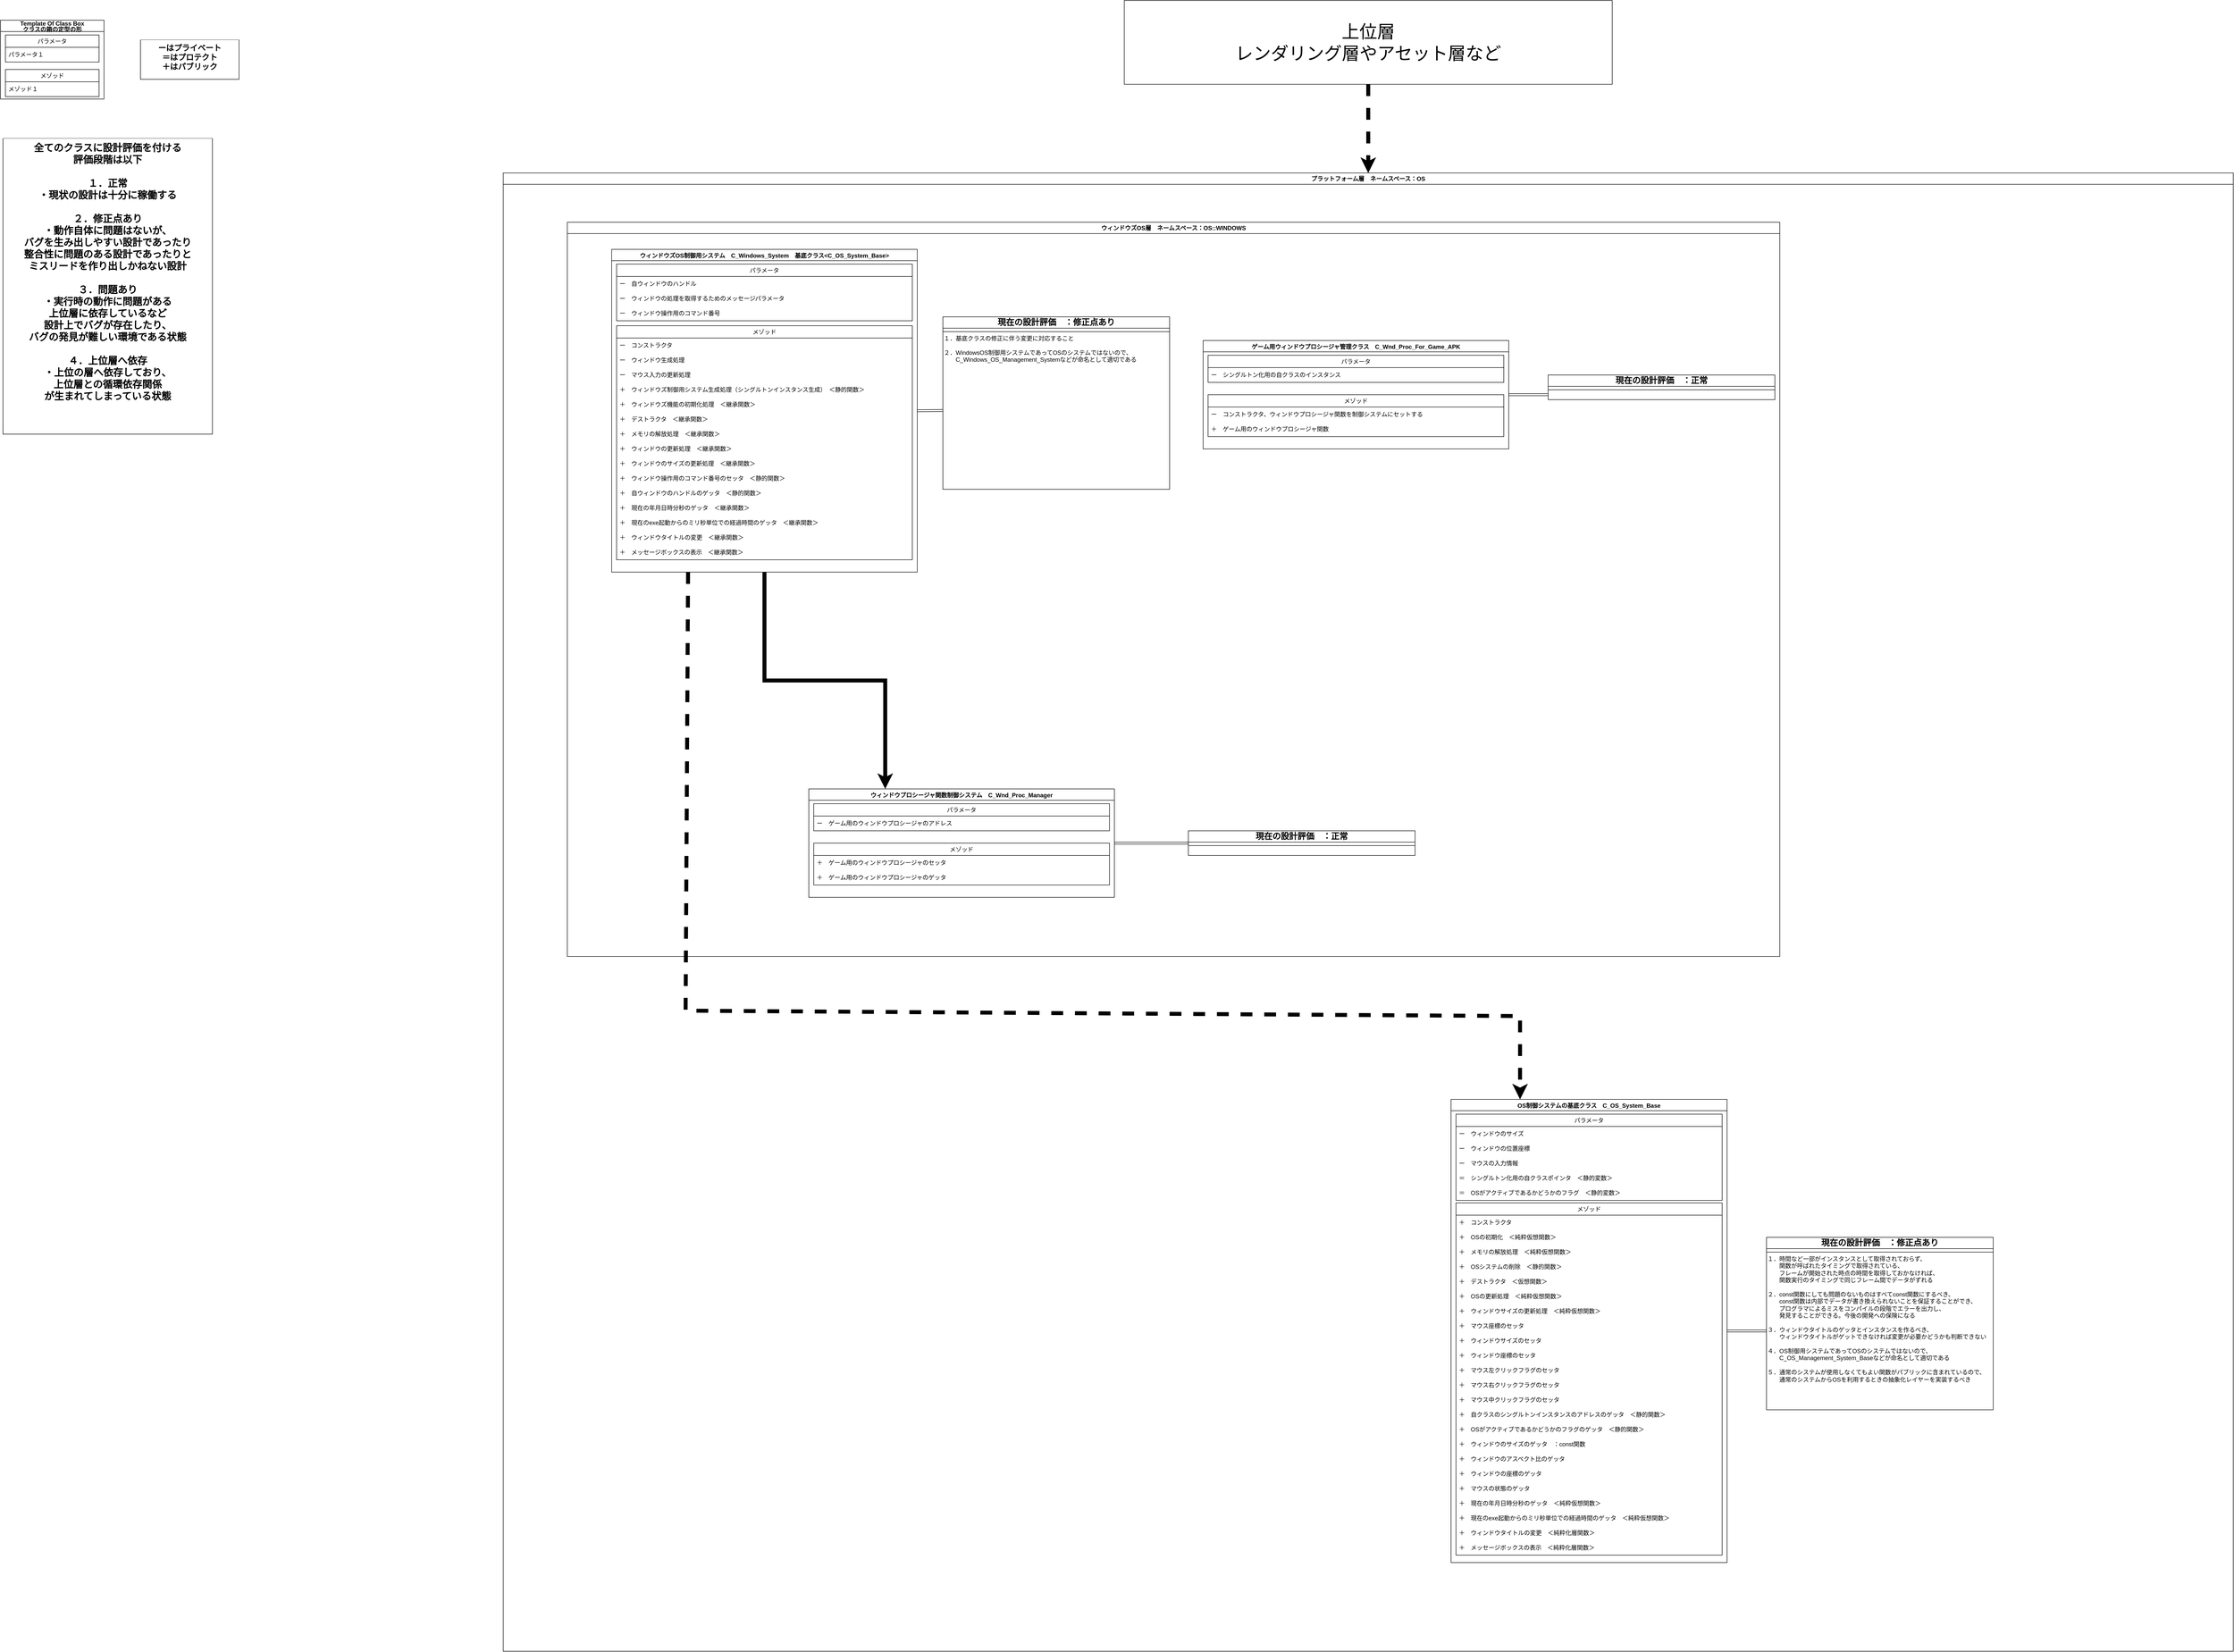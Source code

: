 <mxfile version="23.0.2" type="device">
  <diagram name="ver.1.0.0" id="rUNOVL-YZ9ixlKsIOIGU">
    <mxGraphModel dx="2206" dy="1286" grid="1" gridSize="10" guides="1" tooltips="1" connect="1" arrows="1" fold="1" page="1" pageScale="1" pageWidth="827" pageHeight="1169" math="0" shadow="0">
      <root>
        <mxCell id="0" />
        <mxCell id="1" parent="0" />
        <mxCell id="BZFop_Z_mp7bM7QsDtb2-1" value="&lt;p style=&quot;line-height: 100%;&quot;&gt;&lt;font style=&quot;font-size: 12px;&quot;&gt;Template Of Class Box&lt;br&gt;クラスの箱の定型の形&lt;/font&gt;&lt;/p&gt;" style="swimlane;whiteSpace=wrap;html=1;swimlaneFillColor=default;" parent="1" vertex="1">
          <mxGeometry x="30" y="40" width="210" height="160" as="geometry" />
        </mxCell>
        <mxCell id="BZFop_Z_mp7bM7QsDtb2-14" value="パラメータ" style="swimlane;fontStyle=0;childLayout=stackLayout;horizontal=1;startSize=25;horizontalStack=0;resizeParent=1;resizeParentMax=0;resizeLast=0;collapsible=1;marginBottom=0;whiteSpace=wrap;html=1;" parent="BZFop_Z_mp7bM7QsDtb2-1" vertex="1">
          <mxGeometry x="10" y="30" width="190" height="55" as="geometry" />
        </mxCell>
        <mxCell id="BZFop_Z_mp7bM7QsDtb2-16" value="パラメータ１" style="text;strokeColor=none;fillColor=none;align=left;verticalAlign=middle;spacingLeft=4;spacingRight=4;overflow=hidden;points=[[0,0.5],[1,0.5]];portConstraint=eastwest;rotatable=0;whiteSpace=wrap;html=1;" parent="BZFop_Z_mp7bM7QsDtb2-14" vertex="1">
          <mxGeometry y="25" width="190" height="30" as="geometry" />
        </mxCell>
        <mxCell id="BZFop_Z_mp7bM7QsDtb2-19" value="メゾッド" style="swimlane;fontStyle=0;childLayout=stackLayout;horizontal=1;startSize=25;horizontalStack=0;resizeParent=1;resizeParentMax=0;resizeLast=0;collapsible=1;marginBottom=0;whiteSpace=wrap;html=1;" parent="BZFop_Z_mp7bM7QsDtb2-1" vertex="1">
          <mxGeometry x="10" y="100" width="190" height="55" as="geometry" />
        </mxCell>
        <mxCell id="BZFop_Z_mp7bM7QsDtb2-20" value="メゾッド１" style="text;strokeColor=none;fillColor=none;align=left;verticalAlign=middle;spacingLeft=4;spacingRight=4;overflow=hidden;points=[[0,0.5],[1,0.5]];portConstraint=eastwest;rotatable=0;whiteSpace=wrap;html=1;" parent="BZFop_Z_mp7bM7QsDtb2-19" vertex="1">
          <mxGeometry y="25" width="190" height="30" as="geometry" />
        </mxCell>
        <mxCell id="BZFop_Z_mp7bM7QsDtb2-7" value="上位層&lt;br style=&quot;font-size: 36px;&quot;&gt;レンダリング層やアセット層など" style="rounded=0;whiteSpace=wrap;html=1;fontSize=36;" parent="1" vertex="1">
          <mxGeometry x="2310" width="990" height="170" as="geometry" />
        </mxCell>
        <mxCell id="BZFop_Z_mp7bM7QsDtb2-9" value="プラットフォーム層　ネームスペース：OS" style="swimlane;whiteSpace=wrap;html=1;swimlaneFillColor=default;" parent="1" vertex="1">
          <mxGeometry x="1050" y="350" width="3510" height="3000" as="geometry" />
        </mxCell>
        <mxCell id="BZFop_Z_mp7bM7QsDtb2-21" value="&lt;p style=&quot;line-height: 100%;&quot;&gt;OS制御システムの基底クラス　C_OS_System_Base&lt;br&gt;&lt;/p&gt;" style="swimlane;whiteSpace=wrap;html=1;swimlaneFillColor=default;" parent="BZFop_Z_mp7bM7QsDtb2-9" vertex="1">
          <mxGeometry x="1923" y="1880" width="560" height="940" as="geometry" />
        </mxCell>
        <mxCell id="BZFop_Z_mp7bM7QsDtb2-22" value="パラメータ" style="swimlane;fontStyle=0;childLayout=stackLayout;horizontal=1;startSize=25;horizontalStack=0;resizeParent=1;resizeParentMax=0;resizeLast=0;collapsible=1;marginBottom=0;whiteSpace=wrap;html=1;" parent="BZFop_Z_mp7bM7QsDtb2-21" vertex="1">
          <mxGeometry x="10" y="30" width="540" height="175" as="geometry" />
        </mxCell>
        <mxCell id="BZFop_Z_mp7bM7QsDtb2-23" value="ー　ウィンドウのサイズ" style="text;strokeColor=none;fillColor=none;align=left;verticalAlign=middle;spacingLeft=4;spacingRight=4;overflow=hidden;points=[[0,0.5],[1,0.5]];portConstraint=eastwest;rotatable=0;whiteSpace=wrap;html=1;" parent="BZFop_Z_mp7bM7QsDtb2-22" vertex="1">
          <mxGeometry y="25" width="540" height="30" as="geometry" />
        </mxCell>
        <mxCell id="BZFop_Z_mp7bM7QsDtb2-26" value="ー　ウィンドウの位置座標" style="text;strokeColor=none;fillColor=none;align=left;verticalAlign=middle;spacingLeft=4;spacingRight=4;overflow=hidden;points=[[0,0.5],[1,0.5]];portConstraint=eastwest;rotatable=0;whiteSpace=wrap;html=1;" parent="BZFop_Z_mp7bM7QsDtb2-22" vertex="1">
          <mxGeometry y="55" width="540" height="30" as="geometry" />
        </mxCell>
        <mxCell id="BZFop_Z_mp7bM7QsDtb2-28" value="ー　マウスの入力情報" style="text;strokeColor=none;fillColor=none;align=left;verticalAlign=middle;spacingLeft=4;spacingRight=4;overflow=hidden;points=[[0,0.5],[1,0.5]];portConstraint=eastwest;rotatable=0;whiteSpace=wrap;html=1;" parent="BZFop_Z_mp7bM7QsDtb2-22" vertex="1">
          <mxGeometry y="85" width="540" height="30" as="geometry" />
        </mxCell>
        <mxCell id="BZFop_Z_mp7bM7QsDtb2-29" value="＝　シングルトン化用の自クラスポインタ　＜静的変数＞" style="text;strokeColor=none;fillColor=none;align=left;verticalAlign=middle;spacingLeft=4;spacingRight=4;overflow=hidden;points=[[0,0.5],[1,0.5]];portConstraint=eastwest;rotatable=0;whiteSpace=wrap;html=1;" parent="BZFop_Z_mp7bM7QsDtb2-22" vertex="1">
          <mxGeometry y="115" width="540" height="30" as="geometry" />
        </mxCell>
        <mxCell id="BZFop_Z_mp7bM7QsDtb2-30" value="＝　OSがアクティブであるかどうかのフラグ　＜静的変数＞" style="text;strokeColor=none;fillColor=none;align=left;verticalAlign=middle;spacingLeft=4;spacingRight=4;overflow=hidden;points=[[0,0.5],[1,0.5]];portConstraint=eastwest;rotatable=0;whiteSpace=wrap;html=1;" parent="BZFop_Z_mp7bM7QsDtb2-22" vertex="1">
          <mxGeometry y="145" width="540" height="30" as="geometry" />
        </mxCell>
        <mxCell id="BZFop_Z_mp7bM7QsDtb2-24" value="メゾッド" style="swimlane;fontStyle=0;childLayout=stackLayout;horizontal=1;startSize=25;horizontalStack=0;resizeParent=1;resizeParentMax=0;resizeLast=0;collapsible=1;marginBottom=0;whiteSpace=wrap;html=1;" parent="BZFop_Z_mp7bM7QsDtb2-21" vertex="1">
          <mxGeometry x="10" y="210" width="540" height="715" as="geometry" />
        </mxCell>
        <mxCell id="BZFop_Z_mp7bM7QsDtb2-25" value="＋　コンストラクタ" style="text;strokeColor=none;fillColor=none;align=left;verticalAlign=middle;spacingLeft=4;spacingRight=4;overflow=hidden;points=[[0,0.5],[1,0.5]];portConstraint=eastwest;rotatable=0;whiteSpace=wrap;html=1;" parent="BZFop_Z_mp7bM7QsDtb2-24" vertex="1">
          <mxGeometry y="25" width="540" height="30" as="geometry" />
        </mxCell>
        <mxCell id="BZFop_Z_mp7bM7QsDtb2-32" value="＋　OSの初期化　＜純粋仮想関数＞" style="text;strokeColor=none;fillColor=none;align=left;verticalAlign=middle;spacingLeft=4;spacingRight=4;overflow=hidden;points=[[0,0.5],[1,0.5]];portConstraint=eastwest;rotatable=0;whiteSpace=wrap;html=1;" parent="BZFop_Z_mp7bM7QsDtb2-24" vertex="1">
          <mxGeometry y="55" width="540" height="30" as="geometry" />
        </mxCell>
        <mxCell id="BZFop_Z_mp7bM7QsDtb2-33" value="＋　メモリの解放処理　＜純粋仮想関数＞" style="text;strokeColor=none;fillColor=none;align=left;verticalAlign=middle;spacingLeft=4;spacingRight=4;overflow=hidden;points=[[0,0.5],[1,0.5]];portConstraint=eastwest;rotatable=0;whiteSpace=wrap;html=1;" parent="BZFop_Z_mp7bM7QsDtb2-24" vertex="1">
          <mxGeometry y="85" width="540" height="30" as="geometry" />
        </mxCell>
        <mxCell id="BZFop_Z_mp7bM7QsDtb2-34" value="＋　OSシステムの削除　＜静的関数＞" style="text;strokeColor=none;fillColor=none;align=left;verticalAlign=middle;spacingLeft=4;spacingRight=4;overflow=hidden;points=[[0,0.5],[1,0.5]];portConstraint=eastwest;rotatable=0;whiteSpace=wrap;html=1;" parent="BZFop_Z_mp7bM7QsDtb2-24" vertex="1">
          <mxGeometry y="115" width="540" height="30" as="geometry" />
        </mxCell>
        <mxCell id="BZFop_Z_mp7bM7QsDtb2-35" value="＋　デストラクタ　＜仮想関数＞" style="text;strokeColor=none;fillColor=none;align=left;verticalAlign=middle;spacingLeft=4;spacingRight=4;overflow=hidden;points=[[0,0.5],[1,0.5]];portConstraint=eastwest;rotatable=0;whiteSpace=wrap;html=1;" parent="BZFop_Z_mp7bM7QsDtb2-24" vertex="1">
          <mxGeometry y="145" width="540" height="30" as="geometry" />
        </mxCell>
        <mxCell id="BZFop_Z_mp7bM7QsDtb2-36" value="＋　OSの更新処理　＜純粋仮想関数＞" style="text;strokeColor=none;fillColor=none;align=left;verticalAlign=middle;spacingLeft=4;spacingRight=4;overflow=hidden;points=[[0,0.5],[1,0.5]];portConstraint=eastwest;rotatable=0;whiteSpace=wrap;html=1;" parent="BZFop_Z_mp7bM7QsDtb2-24" vertex="1">
          <mxGeometry y="175" width="540" height="30" as="geometry" />
        </mxCell>
        <mxCell id="BZFop_Z_mp7bM7QsDtb2-37" value="＋　ウィンドウサイズの更新処理　＜純粋仮想関数＞" style="text;strokeColor=none;fillColor=none;align=left;verticalAlign=middle;spacingLeft=4;spacingRight=4;overflow=hidden;points=[[0,0.5],[1,0.5]];portConstraint=eastwest;rotatable=0;whiteSpace=wrap;html=1;" parent="BZFop_Z_mp7bM7QsDtb2-24" vertex="1">
          <mxGeometry y="205" width="540" height="30" as="geometry" />
        </mxCell>
        <mxCell id="BZFop_Z_mp7bM7QsDtb2-38" value="＋　マウス座標のセッタ" style="text;strokeColor=none;fillColor=none;align=left;verticalAlign=middle;spacingLeft=4;spacingRight=4;overflow=hidden;points=[[0,0.5],[1,0.5]];portConstraint=eastwest;rotatable=0;whiteSpace=wrap;html=1;" parent="BZFop_Z_mp7bM7QsDtb2-24" vertex="1">
          <mxGeometry y="235" width="540" height="30" as="geometry" />
        </mxCell>
        <mxCell id="BZFop_Z_mp7bM7QsDtb2-39" value="＋　ウィンドウサイズのセッタ" style="text;strokeColor=none;fillColor=none;align=left;verticalAlign=middle;spacingLeft=4;spacingRight=4;overflow=hidden;points=[[0,0.5],[1,0.5]];portConstraint=eastwest;rotatable=0;whiteSpace=wrap;html=1;" parent="BZFop_Z_mp7bM7QsDtb2-24" vertex="1">
          <mxGeometry y="265" width="540" height="30" as="geometry" />
        </mxCell>
        <mxCell id="BZFop_Z_mp7bM7QsDtb2-41" value="＋　ウィンドウ座標のセッタ" style="text;strokeColor=none;fillColor=none;align=left;verticalAlign=middle;spacingLeft=4;spacingRight=4;overflow=hidden;points=[[0,0.5],[1,0.5]];portConstraint=eastwest;rotatable=0;whiteSpace=wrap;html=1;" parent="BZFop_Z_mp7bM7QsDtb2-24" vertex="1">
          <mxGeometry y="295" width="540" height="30" as="geometry" />
        </mxCell>
        <mxCell id="BZFop_Z_mp7bM7QsDtb2-42" value="＋　マウス左クリックフラグのセッタ" style="text;strokeColor=none;fillColor=none;align=left;verticalAlign=middle;spacingLeft=4;spacingRight=4;overflow=hidden;points=[[0,0.5],[1,0.5]];portConstraint=eastwest;rotatable=0;whiteSpace=wrap;html=1;" parent="BZFop_Z_mp7bM7QsDtb2-24" vertex="1">
          <mxGeometry y="325" width="540" height="30" as="geometry" />
        </mxCell>
        <mxCell id="BZFop_Z_mp7bM7QsDtb2-43" value="＋　マウス右クリックフラグのセッタ" style="text;strokeColor=none;fillColor=none;align=left;verticalAlign=middle;spacingLeft=4;spacingRight=4;overflow=hidden;points=[[0,0.5],[1,0.5]];portConstraint=eastwest;rotatable=0;whiteSpace=wrap;html=1;" parent="BZFop_Z_mp7bM7QsDtb2-24" vertex="1">
          <mxGeometry y="355" width="540" height="30" as="geometry" />
        </mxCell>
        <mxCell id="BZFop_Z_mp7bM7QsDtb2-44" value="＋　マウス中クリックフラグのセッタ" style="text;strokeColor=none;fillColor=none;align=left;verticalAlign=middle;spacingLeft=4;spacingRight=4;overflow=hidden;points=[[0,0.5],[1,0.5]];portConstraint=eastwest;rotatable=0;whiteSpace=wrap;html=1;" parent="BZFop_Z_mp7bM7QsDtb2-24" vertex="1">
          <mxGeometry y="385" width="540" height="30" as="geometry" />
        </mxCell>
        <mxCell id="BZFop_Z_mp7bM7QsDtb2-45" value="＋　自クラスのシングルトンインスタンスのアドレスのゲッタ　＜静的関数＞" style="text;strokeColor=none;fillColor=none;align=left;verticalAlign=middle;spacingLeft=4;spacingRight=4;overflow=hidden;points=[[0,0.5],[1,0.5]];portConstraint=eastwest;rotatable=0;whiteSpace=wrap;html=1;" parent="BZFop_Z_mp7bM7QsDtb2-24" vertex="1">
          <mxGeometry y="415" width="540" height="30" as="geometry" />
        </mxCell>
        <mxCell id="BZFop_Z_mp7bM7QsDtb2-46" value="＋　OSがアクティブであるかどうかのフラグのゲッタ　＜静的関数＞" style="text;strokeColor=none;fillColor=none;align=left;verticalAlign=middle;spacingLeft=4;spacingRight=4;overflow=hidden;points=[[0,0.5],[1,0.5]];portConstraint=eastwest;rotatable=0;whiteSpace=wrap;html=1;" parent="BZFop_Z_mp7bM7QsDtb2-24" vertex="1">
          <mxGeometry y="445" width="540" height="30" as="geometry" />
        </mxCell>
        <mxCell id="BZFop_Z_mp7bM7QsDtb2-47" value="＋　ウィンドウのサイズのゲッタ　：const関数" style="text;strokeColor=none;fillColor=none;align=left;verticalAlign=middle;spacingLeft=4;spacingRight=4;overflow=hidden;points=[[0,0.5],[1,0.5]];portConstraint=eastwest;rotatable=0;whiteSpace=wrap;html=1;" parent="BZFop_Z_mp7bM7QsDtb2-24" vertex="1">
          <mxGeometry y="475" width="540" height="30" as="geometry" />
        </mxCell>
        <mxCell id="BZFop_Z_mp7bM7QsDtb2-48" value="＋　ウィンドウのアスペクト比のゲッタ" style="text;strokeColor=none;fillColor=none;align=left;verticalAlign=middle;spacingLeft=4;spacingRight=4;overflow=hidden;points=[[0,0.5],[1,0.5]];portConstraint=eastwest;rotatable=0;whiteSpace=wrap;html=1;" parent="BZFop_Z_mp7bM7QsDtb2-24" vertex="1">
          <mxGeometry y="505" width="540" height="30" as="geometry" />
        </mxCell>
        <mxCell id="BZFop_Z_mp7bM7QsDtb2-49" value="＋　ウィンドウの座標のゲッタ" style="text;strokeColor=none;fillColor=none;align=left;verticalAlign=middle;spacingLeft=4;spacingRight=4;overflow=hidden;points=[[0,0.5],[1,0.5]];portConstraint=eastwest;rotatable=0;whiteSpace=wrap;html=1;" parent="BZFop_Z_mp7bM7QsDtb2-24" vertex="1">
          <mxGeometry y="535" width="540" height="30" as="geometry" />
        </mxCell>
        <mxCell id="BZFop_Z_mp7bM7QsDtb2-50" value="＋　マウスの状態のゲッタ" style="text;strokeColor=none;fillColor=none;align=left;verticalAlign=middle;spacingLeft=4;spacingRight=4;overflow=hidden;points=[[0,0.5],[1,0.5]];portConstraint=eastwest;rotatable=0;whiteSpace=wrap;html=1;" parent="BZFop_Z_mp7bM7QsDtb2-24" vertex="1">
          <mxGeometry y="565" width="540" height="30" as="geometry" />
        </mxCell>
        <mxCell id="BZFop_Z_mp7bM7QsDtb2-51" value="＋　現在の年月日時分秒のゲッタ　＜純粋仮想関数＞" style="text;strokeColor=none;fillColor=none;align=left;verticalAlign=middle;spacingLeft=4;spacingRight=4;overflow=hidden;points=[[0,0.5],[1,0.5]];portConstraint=eastwest;rotatable=0;whiteSpace=wrap;html=1;" parent="BZFop_Z_mp7bM7QsDtb2-24" vertex="1">
          <mxGeometry y="595" width="540" height="30" as="geometry" />
        </mxCell>
        <mxCell id="BZFop_Z_mp7bM7QsDtb2-52" value="＋　現在のexe起動からのミリ秒単位での経過時間のゲッタ　＜純粋仮想関数＞" style="text;strokeColor=none;fillColor=none;align=left;verticalAlign=middle;spacingLeft=4;spacingRight=4;overflow=hidden;points=[[0,0.5],[1,0.5]];portConstraint=eastwest;rotatable=0;whiteSpace=wrap;html=1;" parent="BZFop_Z_mp7bM7QsDtb2-24" vertex="1">
          <mxGeometry y="625" width="540" height="30" as="geometry" />
        </mxCell>
        <mxCell id="BZFop_Z_mp7bM7QsDtb2-54" value="＋　ウィンドウタイトルの変更　＜純粋化層関数＞" style="text;strokeColor=none;fillColor=none;align=left;verticalAlign=middle;spacingLeft=4;spacingRight=4;overflow=hidden;points=[[0,0.5],[1,0.5]];portConstraint=eastwest;rotatable=0;whiteSpace=wrap;html=1;" parent="BZFop_Z_mp7bM7QsDtb2-24" vertex="1">
          <mxGeometry y="655" width="540" height="30" as="geometry" />
        </mxCell>
        <mxCell id="BZFop_Z_mp7bM7QsDtb2-53" value="＋　メッセージボックスの表示　＜純粋化層関数＞" style="text;strokeColor=none;fillColor=none;align=left;verticalAlign=middle;spacingLeft=4;spacingRight=4;overflow=hidden;points=[[0,0.5],[1,0.5]];portConstraint=eastwest;rotatable=0;whiteSpace=wrap;html=1;" parent="BZFop_Z_mp7bM7QsDtb2-24" vertex="1">
          <mxGeometry y="685" width="540" height="30" as="geometry" />
        </mxCell>
        <mxCell id="BZFop_Z_mp7bM7QsDtb2-55" value="現在の設計評価　：修正点あり" style="swimlane;whiteSpace=wrap;html=1;swimlaneFillColor=default;fontSize=17;" parent="BZFop_Z_mp7bM7QsDtb2-9" vertex="1">
          <mxGeometry x="2563" y="2160" width="460" height="350" as="geometry" />
        </mxCell>
        <mxCell id="BZFop_Z_mp7bM7QsDtb2-62" value="１．時間など一部がインスタンスとして取得されておらず、&lt;br&gt;　　関数が呼ばれたタイミングで取得されている、&lt;br&gt;　　フレームが開始された時点の時間を取得しておかなければ、&lt;br&gt;　　関数実行のタイミングで同じフレーム間でデータがずれる&lt;br&gt;&lt;br&gt;２．const関数にしても問題のないものはすべてconst関数にするべき、&lt;br&gt;　　const関数は内部でデータが書き換えられないことを保証することができ、&lt;br&gt;　　プログラマによるミスをコンパイルの段階でエラーを出力し、&lt;br&gt;　　発見することができる。今後の開発への保険になる&lt;br&gt;&lt;br&gt;３．ウィンドウタイトルのゲッタとインスタンスを作るべき、&lt;br&gt;　　ウィンドウタイトルがゲットできなければ変更が必要かどうかも判断できない&lt;br&gt;&lt;br&gt;４．OS制御用システムであってOSのシステムではないので、&lt;br&gt;　　C_OS_Management_System_Baseなどが命名として適切である&lt;br&gt;&lt;br&gt;５．通常のシステムが使用しなくてもよい関数がパブリックに含まれているので、&lt;br&gt;　　通常のシステムからOSを利用するときの抽象化レイヤーを実装するべき" style="rounded=0;whiteSpace=wrap;html=1;align=left;verticalAlign=top;" parent="BZFop_Z_mp7bM7QsDtb2-55" vertex="1">
          <mxGeometry y="30" width="460" height="320" as="geometry" />
        </mxCell>
        <mxCell id="BZFop_Z_mp7bM7QsDtb2-63" value="" style="shape=link;html=1;rounded=0;entryX=0;entryY=0.5;entryDx=0;entryDy=0;exitX=1;exitY=0.5;exitDx=0;exitDy=0;" parent="BZFop_Z_mp7bM7QsDtb2-9" source="BZFop_Z_mp7bM7QsDtb2-21" target="BZFop_Z_mp7bM7QsDtb2-62" edge="1">
          <mxGeometry width="100" relative="1" as="geometry">
            <mxPoint x="2508" y="2280" as="sourcePoint" />
            <mxPoint x="2608" y="2280" as="targetPoint" />
          </mxGeometry>
        </mxCell>
        <mxCell id="BZFop_Z_mp7bM7QsDtb2-65" value="ウィンドウズOS層　ネームスペース：OS::WINDOWS" style="swimlane;whiteSpace=wrap;html=1;" parent="BZFop_Z_mp7bM7QsDtb2-9" vertex="1">
          <mxGeometry x="130" y="100" width="2460" height="1490" as="geometry" />
        </mxCell>
        <mxCell id="BZFop_Z_mp7bM7QsDtb2-66" value="&lt;p style=&quot;line-height: 100%;&quot;&gt;ウィンドウズOS制御用システム　C_Windows_System　基底クラス&amp;lt;C_OS_System_Base&amp;gt;&lt;/p&gt;" style="swimlane;whiteSpace=wrap;html=1;swimlaneFillColor=default;" parent="BZFop_Z_mp7bM7QsDtb2-65" vertex="1">
          <mxGeometry x="90" y="55" width="620" height="655" as="geometry" />
        </mxCell>
        <mxCell id="BZFop_Z_mp7bM7QsDtb2-67" value="パラメータ" style="swimlane;fontStyle=0;childLayout=stackLayout;horizontal=1;startSize=25;horizontalStack=0;resizeParent=1;resizeParentMax=0;resizeLast=0;collapsible=1;marginBottom=0;whiteSpace=wrap;html=1;" parent="BZFop_Z_mp7bM7QsDtb2-66" vertex="1">
          <mxGeometry x="10" y="30" width="600" height="115" as="geometry" />
        </mxCell>
        <mxCell id="BZFop_Z_mp7bM7QsDtb2-68" value="ー　自ウィンドウのハンドル" style="text;strokeColor=none;fillColor=none;align=left;verticalAlign=middle;spacingLeft=4;spacingRight=4;overflow=hidden;points=[[0,0.5],[1,0.5]];portConstraint=eastwest;rotatable=0;whiteSpace=wrap;html=1;" parent="BZFop_Z_mp7bM7QsDtb2-67" vertex="1">
          <mxGeometry y="25" width="600" height="30" as="geometry" />
        </mxCell>
        <mxCell id="BZFop_Z_mp7bM7QsDtb2-73" value="ー　ウィンドウの処理を取得するためのメッセージパラメータ" style="text;strokeColor=none;fillColor=none;align=left;verticalAlign=middle;spacingLeft=4;spacingRight=4;overflow=hidden;points=[[0,0.5],[1,0.5]];portConstraint=eastwest;rotatable=0;whiteSpace=wrap;html=1;" parent="BZFop_Z_mp7bM7QsDtb2-67" vertex="1">
          <mxGeometry y="55" width="600" height="30" as="geometry" />
        </mxCell>
        <mxCell id="BZFop_Z_mp7bM7QsDtb2-74" value="ー　ウィンドウ操作用のコマンド番号" style="text;strokeColor=none;fillColor=none;align=left;verticalAlign=middle;spacingLeft=4;spacingRight=4;overflow=hidden;points=[[0,0.5],[1,0.5]];portConstraint=eastwest;rotatable=0;whiteSpace=wrap;html=1;" parent="BZFop_Z_mp7bM7QsDtb2-67" vertex="1">
          <mxGeometry y="85" width="600" height="30" as="geometry" />
        </mxCell>
        <mxCell id="BZFop_Z_mp7bM7QsDtb2-69" value="メゾッド" style="swimlane;fontStyle=0;childLayout=stackLayout;horizontal=1;startSize=25;horizontalStack=0;resizeParent=1;resizeParentMax=0;resizeLast=0;collapsible=1;marginBottom=0;whiteSpace=wrap;html=1;" parent="BZFop_Z_mp7bM7QsDtb2-66" vertex="1">
          <mxGeometry x="10" y="155" width="600" height="475" as="geometry" />
        </mxCell>
        <mxCell id="BZFop_Z_mp7bM7QsDtb2-70" value="ー　コンストラクタ" style="text;strokeColor=none;fillColor=none;align=left;verticalAlign=middle;spacingLeft=4;spacingRight=4;overflow=hidden;points=[[0,0.5],[1,0.5]];portConstraint=eastwest;rotatable=0;whiteSpace=wrap;html=1;" parent="BZFop_Z_mp7bM7QsDtb2-69" vertex="1">
          <mxGeometry y="25" width="600" height="30" as="geometry" />
        </mxCell>
        <mxCell id="BZFop_Z_mp7bM7QsDtb2-75" value="ー　ウィンドウ生成処理" style="text;strokeColor=none;fillColor=none;align=left;verticalAlign=middle;spacingLeft=4;spacingRight=4;overflow=hidden;points=[[0,0.5],[1,0.5]];portConstraint=eastwest;rotatable=0;whiteSpace=wrap;html=1;" parent="BZFop_Z_mp7bM7QsDtb2-69" vertex="1">
          <mxGeometry y="55" width="600" height="30" as="geometry" />
        </mxCell>
        <mxCell id="BZFop_Z_mp7bM7QsDtb2-76" value="ー　マウス入力の更新処理" style="text;strokeColor=none;fillColor=none;align=left;verticalAlign=middle;spacingLeft=4;spacingRight=4;overflow=hidden;points=[[0,0.5],[1,0.5]];portConstraint=eastwest;rotatable=0;whiteSpace=wrap;html=1;" parent="BZFop_Z_mp7bM7QsDtb2-69" vertex="1">
          <mxGeometry y="85" width="600" height="30" as="geometry" />
        </mxCell>
        <mxCell id="BZFop_Z_mp7bM7QsDtb2-77" value="＋　ウィンドウズ制御用システム生成処理（シングルトンインスタンス生成）　＜静的関数＞" style="text;strokeColor=none;fillColor=none;align=left;verticalAlign=middle;spacingLeft=4;spacingRight=4;overflow=hidden;points=[[0,0.5],[1,0.5]];portConstraint=eastwest;rotatable=0;whiteSpace=wrap;html=1;" parent="BZFop_Z_mp7bM7QsDtb2-69" vertex="1">
          <mxGeometry y="115" width="600" height="30" as="geometry" />
        </mxCell>
        <mxCell id="BZFop_Z_mp7bM7QsDtb2-79" value="＋　ウィンドウズ機能の初期化処理　＜継承関数＞" style="text;strokeColor=none;fillColor=none;align=left;verticalAlign=middle;spacingLeft=4;spacingRight=4;overflow=hidden;points=[[0,0.5],[1,0.5]];portConstraint=eastwest;rotatable=0;whiteSpace=wrap;html=1;" parent="BZFop_Z_mp7bM7QsDtb2-69" vertex="1">
          <mxGeometry y="145" width="600" height="30" as="geometry" />
        </mxCell>
        <mxCell id="BZFop_Z_mp7bM7QsDtb2-78" value="＋　デストラクタ　＜継承関数＞" style="text;strokeColor=none;fillColor=none;align=left;verticalAlign=middle;spacingLeft=4;spacingRight=4;overflow=hidden;points=[[0,0.5],[1,0.5]];portConstraint=eastwest;rotatable=0;whiteSpace=wrap;html=1;" parent="BZFop_Z_mp7bM7QsDtb2-69" vertex="1">
          <mxGeometry y="175" width="600" height="30" as="geometry" />
        </mxCell>
        <mxCell id="BZFop_Z_mp7bM7QsDtb2-80" value="＋　メモリの解放処理　＜継承関数＞" style="text;strokeColor=none;fillColor=none;align=left;verticalAlign=middle;spacingLeft=4;spacingRight=4;overflow=hidden;points=[[0,0.5],[1,0.5]];portConstraint=eastwest;rotatable=0;whiteSpace=wrap;html=1;" parent="BZFop_Z_mp7bM7QsDtb2-69" vertex="1">
          <mxGeometry y="205" width="600" height="30" as="geometry" />
        </mxCell>
        <mxCell id="BZFop_Z_mp7bM7QsDtb2-81" value="＋　ウィンドウの更新処理　＜継承関数＞" style="text;strokeColor=none;fillColor=none;align=left;verticalAlign=middle;spacingLeft=4;spacingRight=4;overflow=hidden;points=[[0,0.5],[1,0.5]];portConstraint=eastwest;rotatable=0;whiteSpace=wrap;html=1;" parent="BZFop_Z_mp7bM7QsDtb2-69" vertex="1">
          <mxGeometry y="235" width="600" height="30" as="geometry" />
        </mxCell>
        <mxCell id="BZFop_Z_mp7bM7QsDtb2-82" value="＋　ウィンドウのサイズの更新処理　＜継承関数＞" style="text;strokeColor=none;fillColor=none;align=left;verticalAlign=middle;spacingLeft=4;spacingRight=4;overflow=hidden;points=[[0,0.5],[1,0.5]];portConstraint=eastwest;rotatable=0;whiteSpace=wrap;html=1;" parent="BZFop_Z_mp7bM7QsDtb2-69" vertex="1">
          <mxGeometry y="265" width="600" height="30" as="geometry" />
        </mxCell>
        <mxCell id="BZFop_Z_mp7bM7QsDtb2-83" value="＋　ウィンドウ操作用のコマンド番号のセッタ　＜静的関数＞" style="text;strokeColor=none;fillColor=none;align=left;verticalAlign=middle;spacingLeft=4;spacingRight=4;overflow=hidden;points=[[0,0.5],[1,0.5]];portConstraint=eastwest;rotatable=0;whiteSpace=wrap;html=1;" parent="BZFop_Z_mp7bM7QsDtb2-69" vertex="1">
          <mxGeometry y="295" width="600" height="30" as="geometry" />
        </mxCell>
        <mxCell id="BZFop_Z_mp7bM7QsDtb2-85" value="＋　自ウィンドウのハンドルのゲッタ　＜静的関数＞" style="text;strokeColor=none;fillColor=none;align=left;verticalAlign=middle;spacingLeft=4;spacingRight=4;overflow=hidden;points=[[0,0.5],[1,0.5]];portConstraint=eastwest;rotatable=0;whiteSpace=wrap;html=1;" parent="BZFop_Z_mp7bM7QsDtb2-69" vertex="1">
          <mxGeometry y="325" width="600" height="30" as="geometry" />
        </mxCell>
        <mxCell id="BZFop_Z_mp7bM7QsDtb2-87" value="＋　現在の年月日時分秒のゲッタ　＜継承関数＞" style="text;strokeColor=none;fillColor=none;align=left;verticalAlign=middle;spacingLeft=4;spacingRight=4;overflow=hidden;points=[[0,0.5],[1,0.5]];portConstraint=eastwest;rotatable=0;whiteSpace=wrap;html=1;" parent="BZFop_Z_mp7bM7QsDtb2-69" vertex="1">
          <mxGeometry y="355" width="600" height="30" as="geometry" />
        </mxCell>
        <mxCell id="BZFop_Z_mp7bM7QsDtb2-88" value="＋　現在のexe起動からのミリ秒単位での経過時間のゲッタ　＜継承関数＞" style="text;strokeColor=none;fillColor=none;align=left;verticalAlign=middle;spacingLeft=4;spacingRight=4;overflow=hidden;points=[[0,0.5],[1,0.5]];portConstraint=eastwest;rotatable=0;whiteSpace=wrap;html=1;" parent="BZFop_Z_mp7bM7QsDtb2-69" vertex="1">
          <mxGeometry y="385" width="600" height="30" as="geometry" />
        </mxCell>
        <mxCell id="BZFop_Z_mp7bM7QsDtb2-90" value="＋　ウィンドウタイトルの変更　＜継承関数＞" style="text;strokeColor=none;fillColor=none;align=left;verticalAlign=middle;spacingLeft=4;spacingRight=4;overflow=hidden;points=[[0,0.5],[1,0.5]];portConstraint=eastwest;rotatable=0;whiteSpace=wrap;html=1;" parent="BZFop_Z_mp7bM7QsDtb2-69" vertex="1">
          <mxGeometry y="415" width="600" height="30" as="geometry" />
        </mxCell>
        <mxCell id="BZFop_Z_mp7bM7QsDtb2-89" value="＋　メッセージボックスの表示　＜継承関数＞" style="text;strokeColor=none;fillColor=none;align=left;verticalAlign=middle;spacingLeft=4;spacingRight=4;overflow=hidden;points=[[0,0.5],[1,0.5]];portConstraint=eastwest;rotatable=0;whiteSpace=wrap;html=1;" parent="BZFop_Z_mp7bM7QsDtb2-69" vertex="1">
          <mxGeometry y="445" width="600" height="30" as="geometry" />
        </mxCell>
        <mxCell id="BZFop_Z_mp7bM7QsDtb2-112" value="&lt;p style=&quot;line-height: 100%;&quot;&gt;ウィンドウプロシージャ関数制御システム　C_Wnd_Proc_Manager&lt;/p&gt;" style="swimlane;whiteSpace=wrap;html=1;swimlaneFillColor=default;" parent="BZFop_Z_mp7bM7QsDtb2-65" vertex="1">
          <mxGeometry x="490" y="1150" width="620" height="220" as="geometry" />
        </mxCell>
        <mxCell id="BZFop_Z_mp7bM7QsDtb2-113" value="パラメータ" style="swimlane;fontStyle=0;childLayout=stackLayout;horizontal=1;startSize=25;horizontalStack=0;resizeParent=1;resizeParentMax=0;resizeLast=0;collapsible=1;marginBottom=0;whiteSpace=wrap;html=1;" parent="BZFop_Z_mp7bM7QsDtb2-112" vertex="1">
          <mxGeometry x="10" y="30" width="600" height="55" as="geometry" />
        </mxCell>
        <mxCell id="BZFop_Z_mp7bM7QsDtb2-114" value="ー　ゲーム用のウィンドウプロシージャのアドレス" style="text;strokeColor=none;fillColor=none;align=left;verticalAlign=middle;spacingLeft=4;spacingRight=4;overflow=hidden;points=[[0,0.5],[1,0.5]];portConstraint=eastwest;rotatable=0;whiteSpace=wrap;html=1;" parent="BZFop_Z_mp7bM7QsDtb2-113" vertex="1">
          <mxGeometry y="25" width="600" height="30" as="geometry" />
        </mxCell>
        <mxCell id="BZFop_Z_mp7bM7QsDtb2-117" value="メゾッド" style="swimlane;fontStyle=0;childLayout=stackLayout;horizontal=1;startSize=25;horizontalStack=0;resizeParent=1;resizeParentMax=0;resizeLast=0;collapsible=1;marginBottom=0;whiteSpace=wrap;html=1;" parent="BZFop_Z_mp7bM7QsDtb2-112" vertex="1">
          <mxGeometry x="10" y="110" width="600" height="85" as="geometry" />
        </mxCell>
        <mxCell id="BZFop_Z_mp7bM7QsDtb2-118" value="＋　ゲーム用のウィンドウプロシージャのセッタ" style="text;strokeColor=none;fillColor=none;align=left;verticalAlign=middle;spacingLeft=4;spacingRight=4;overflow=hidden;points=[[0,0.5],[1,0.5]];portConstraint=eastwest;rotatable=0;whiteSpace=wrap;html=1;" parent="BZFop_Z_mp7bM7QsDtb2-117" vertex="1">
          <mxGeometry y="25" width="600" height="30" as="geometry" />
        </mxCell>
        <mxCell id="BZFop_Z_mp7bM7QsDtb2-119" value="＋　ゲーム用のウィンドウプロシージャのゲッタ" style="text;strokeColor=none;fillColor=none;align=left;verticalAlign=middle;spacingLeft=4;spacingRight=4;overflow=hidden;points=[[0,0.5],[1,0.5]];portConstraint=eastwest;rotatable=0;whiteSpace=wrap;html=1;" parent="BZFop_Z_mp7bM7QsDtb2-117" vertex="1">
          <mxGeometry y="55" width="600" height="30" as="geometry" />
        </mxCell>
        <mxCell id="BZFop_Z_mp7bM7QsDtb2-133" value="" style="endArrow=classic;html=1;rounded=0;exitX=0.5;exitY=1;exitDx=0;exitDy=0;entryX=0.25;entryY=0;entryDx=0;entryDy=0;strokeWidth=8;" parent="BZFop_Z_mp7bM7QsDtb2-65" source="BZFop_Z_mp7bM7QsDtb2-66" target="BZFop_Z_mp7bM7QsDtb2-112" edge="1">
          <mxGeometry width="50" height="50" relative="1" as="geometry">
            <mxPoint x="550" y="930" as="sourcePoint" />
            <mxPoint x="600" y="880" as="targetPoint" />
            <Array as="points">
              <mxPoint x="400" y="930" />
              <mxPoint x="645" y="930" />
            </Array>
          </mxGeometry>
        </mxCell>
        <mxCell id="0NV3zA2O5QVEWmTr_D8a-1" value="&lt;p style=&quot;line-height: 100%;&quot;&gt;ゲーム用ウィンドウプロシージャ管理クラス　C_Wnd_Proc_For_Game_APK&lt;/p&gt;" style="swimlane;whiteSpace=wrap;html=1;swimlaneFillColor=default;" parent="BZFop_Z_mp7bM7QsDtb2-65" vertex="1">
          <mxGeometry x="1290" y="240" width="620" height="220" as="geometry" />
        </mxCell>
        <mxCell id="0NV3zA2O5QVEWmTr_D8a-2" value="パラメータ" style="swimlane;fontStyle=0;childLayout=stackLayout;horizontal=1;startSize=25;horizontalStack=0;resizeParent=1;resizeParentMax=0;resizeLast=0;collapsible=1;marginBottom=0;whiteSpace=wrap;html=1;" parent="0NV3zA2O5QVEWmTr_D8a-1" vertex="1">
          <mxGeometry x="10" y="30" width="600" height="55" as="geometry" />
        </mxCell>
        <mxCell id="0NV3zA2O5QVEWmTr_D8a-3" value="ー　シングルトン化用の自クラスのインスタンス" style="text;strokeColor=none;fillColor=none;align=left;verticalAlign=middle;spacingLeft=4;spacingRight=4;overflow=hidden;points=[[0,0.5],[1,0.5]];portConstraint=eastwest;rotatable=0;whiteSpace=wrap;html=1;" parent="0NV3zA2O5QVEWmTr_D8a-2" vertex="1">
          <mxGeometry y="25" width="600" height="30" as="geometry" />
        </mxCell>
        <mxCell id="0NV3zA2O5QVEWmTr_D8a-4" value="メゾッド" style="swimlane;fontStyle=0;childLayout=stackLayout;horizontal=1;startSize=25;horizontalStack=0;resizeParent=1;resizeParentMax=0;resizeLast=0;collapsible=1;marginBottom=0;whiteSpace=wrap;html=1;" parent="0NV3zA2O5QVEWmTr_D8a-1" vertex="1">
          <mxGeometry x="10" y="110" width="600" height="85" as="geometry" />
        </mxCell>
        <mxCell id="0NV3zA2O5QVEWmTr_D8a-5" value="ー　コンストラクタ、ウィンドウプロシージャ関数を制御システムにセットする" style="text;strokeColor=none;fillColor=none;align=left;verticalAlign=middle;spacingLeft=4;spacingRight=4;overflow=hidden;points=[[0,0.5],[1,0.5]];portConstraint=eastwest;rotatable=0;whiteSpace=wrap;html=1;" parent="0NV3zA2O5QVEWmTr_D8a-4" vertex="1">
          <mxGeometry y="25" width="600" height="30" as="geometry" />
        </mxCell>
        <mxCell id="0NV3zA2O5QVEWmTr_D8a-6" value="＋　ゲーム用のウィンドウプロシージャ関数" style="text;strokeColor=none;fillColor=none;align=left;verticalAlign=middle;spacingLeft=4;spacingRight=4;overflow=hidden;points=[[0,0.5],[1,0.5]];portConstraint=eastwest;rotatable=0;whiteSpace=wrap;html=1;" parent="0NV3zA2O5QVEWmTr_D8a-4" vertex="1">
          <mxGeometry y="55" width="600" height="30" as="geometry" />
        </mxCell>
        <mxCell id="0NV3zA2O5QVEWmTr_D8a-8" value="現在の設計評価　：正常" style="swimlane;whiteSpace=wrap;html=1;swimlaneFillColor=default;fontSize=17;" parent="BZFop_Z_mp7bM7QsDtb2-65" vertex="1">
          <mxGeometry x="1990" y="310" width="460" height="50" as="geometry" />
        </mxCell>
        <mxCell id="0NV3zA2O5QVEWmTr_D8a-9" value="" style="rounded=0;whiteSpace=wrap;html=1;align=left;verticalAlign=top;" parent="0NV3zA2O5QVEWmTr_D8a-8" vertex="1">
          <mxGeometry y="30" width="460" height="20" as="geometry" />
        </mxCell>
        <mxCell id="0NV3zA2O5QVEWmTr_D8a-10" value="" style="shape=link;html=1;rounded=0;entryX=0;entryY=0.5;entryDx=0;entryDy=0;exitX=1;exitY=0.5;exitDx=0;exitDy=0;" parent="BZFop_Z_mp7bM7QsDtb2-65" source="0NV3zA2O5QVEWmTr_D8a-1" target="0NV3zA2O5QVEWmTr_D8a-9" edge="1">
          <mxGeometry width="100" relative="1" as="geometry">
            <mxPoint x="1690" y="330" as="sourcePoint" />
            <mxPoint x="1665" y="280" as="targetPoint" />
          </mxGeometry>
        </mxCell>
        <mxCell id="0NV3zA2O5QVEWmTr_D8a-11" value="現在の設計評価　：正常" style="swimlane;whiteSpace=wrap;html=1;swimlaneFillColor=default;fontSize=17;" parent="BZFop_Z_mp7bM7QsDtb2-65" vertex="1">
          <mxGeometry x="1260" y="1235" width="460" height="50" as="geometry" />
        </mxCell>
        <mxCell id="0NV3zA2O5QVEWmTr_D8a-12" value="" style="rounded=0;whiteSpace=wrap;html=1;align=left;verticalAlign=top;" parent="0NV3zA2O5QVEWmTr_D8a-11" vertex="1">
          <mxGeometry y="30" width="460" height="20" as="geometry" />
        </mxCell>
        <mxCell id="0NV3zA2O5QVEWmTr_D8a-13" value="" style="shape=link;html=1;rounded=0;entryX=0;entryY=0.5;entryDx=0;entryDy=0;exitX=1;exitY=0.5;exitDx=0;exitDy=0;" parent="BZFop_Z_mp7bM7QsDtb2-65" source="BZFop_Z_mp7bM7QsDtb2-112" target="0NV3zA2O5QVEWmTr_D8a-11" edge="1">
          <mxGeometry width="100" relative="1" as="geometry">
            <mxPoint x="1160" y="1259.17" as="sourcePoint" />
            <mxPoint x="1240" y="1259.17" as="targetPoint" />
          </mxGeometry>
        </mxCell>
        <mxCell id="0NV3zA2O5QVEWmTr_D8a-16" value="現在の設計評価　：修正点あり" style="swimlane;whiteSpace=wrap;html=1;swimlaneFillColor=default;fontSize=17;" parent="BZFop_Z_mp7bM7QsDtb2-65" vertex="1">
          <mxGeometry x="762" y="192" width="460" height="350" as="geometry" />
        </mxCell>
        <mxCell id="0NV3zA2O5QVEWmTr_D8a-17" value="１．基底クラスの修正に伴う変更に対応すること&lt;br&gt;&lt;br&gt;２．WindowsOS制御用システムであってOSのシステムではないので、&lt;br&gt;　　C_Windows_OS_Management_Systemなどが命名として適切である" style="rounded=0;whiteSpace=wrap;html=1;align=left;verticalAlign=top;" parent="0NV3zA2O5QVEWmTr_D8a-16" vertex="1">
          <mxGeometry y="30" width="460" height="320" as="geometry" />
        </mxCell>
        <mxCell id="0NV3zA2O5QVEWmTr_D8a-18" value="" style="shape=link;html=1;rounded=0;entryX=0;entryY=0.5;entryDx=0;entryDy=0;exitX=1;exitY=0.5;exitDx=0;exitDy=0;" parent="BZFop_Z_mp7bM7QsDtb2-65" source="BZFop_Z_mp7bM7QsDtb2-66" target="0NV3zA2O5QVEWmTr_D8a-17" edge="1">
          <mxGeometry width="100" relative="1" as="geometry">
            <mxPoint x="720" y="397.5" as="sourcePoint" />
            <mxPoint x="845" y="327.5" as="targetPoint" />
          </mxGeometry>
        </mxCell>
        <mxCell id="BZFop_Z_mp7bM7QsDtb2-72" value="" style="endArrow=classic;dashed=1;html=1;strokeWidth=8;rounded=0;entryX=0.25;entryY=0;entryDx=0;entryDy=0;startArrow=none;startFill=0;endFill=1;exitX=0.25;exitY=1;exitDx=0;exitDy=0;" parent="BZFop_Z_mp7bM7QsDtb2-9" source="BZFop_Z_mp7bM7QsDtb2-66" target="BZFop_Z_mp7bM7QsDtb2-21" edge="1">
          <mxGeometry width="50" height="50" relative="1" as="geometry">
            <mxPoint x="1403" y="-90" as="sourcePoint" />
            <mxPoint x="2103" y="-70" as="targetPoint" />
            <Array as="points">
              <mxPoint x="370" y="1700" />
              <mxPoint x="2063" y="1711" />
            </Array>
          </mxGeometry>
        </mxCell>
        <mxCell id="BZFop_Z_mp7bM7QsDtb2-31" value="ーはプライベート&#xa;＝はプロテクト&#xa;＋はパブリック" style="swimlane;startSize=0;swimlaneFillColor=default;verticalAlign=top;align=center;fontSize=16;" parent="1" vertex="1">
          <mxGeometry x="314" y="80" width="200" height="80" as="geometry" />
        </mxCell>
        <mxCell id="BZFop_Z_mp7bM7QsDtb2-64" value="全てのクラスに設計評価を付ける&#xa;評価段階は以下&#xa;&#xa;１．正常&#xa;・現状の設計は十分に稼働する&#xa;&#xa;２．修正点あり&#xa;・動作自体に問題はないが、&#xa;バグを生み出しやすい設計であったり&#xa;整合性に問題のある設計であったりと&#xa;ミスリードを作り出しかねない設計&#xa;&#xa;３．問題あり&#xa;・実行時の動作に問題がある&#xa;上位層に依存しているなど&#xa;設計上でバグが存在したり、&#xa;バグの発見が難しい環境である状態&#xa;&#xa;４．上位層へ依存&#xa;・上位の層へ依存しており、&#xa;上位層との循環依存関係&#xa;が生まれてしまっている状態" style="swimlane;startSize=0;swimlaneFillColor=default;verticalAlign=top;fontSize=20;" parent="1" vertex="1">
          <mxGeometry x="35" y="280" width="425" height="600" as="geometry" />
        </mxCell>
        <mxCell id="BZFop_Z_mp7bM7QsDtb2-71" value="" style="endArrow=classic;dashed=1;html=1;strokeWidth=8;rounded=0;entryX=0.5;entryY=0;entryDx=0;entryDy=0;exitX=0.5;exitY=1;exitDx=0;exitDy=0;startArrow=none;startFill=0;endFill=1;" parent="1" source="BZFop_Z_mp7bM7QsDtb2-7" target="BZFop_Z_mp7bM7QsDtb2-9" edge="1">
          <mxGeometry width="50" height="50" relative="1" as="geometry">
            <mxPoint x="1610" y="260" as="sourcePoint" />
            <mxPoint x="1580" y="250" as="targetPoint" />
          </mxGeometry>
        </mxCell>
      </root>
    </mxGraphModel>
  </diagram>
</mxfile>
